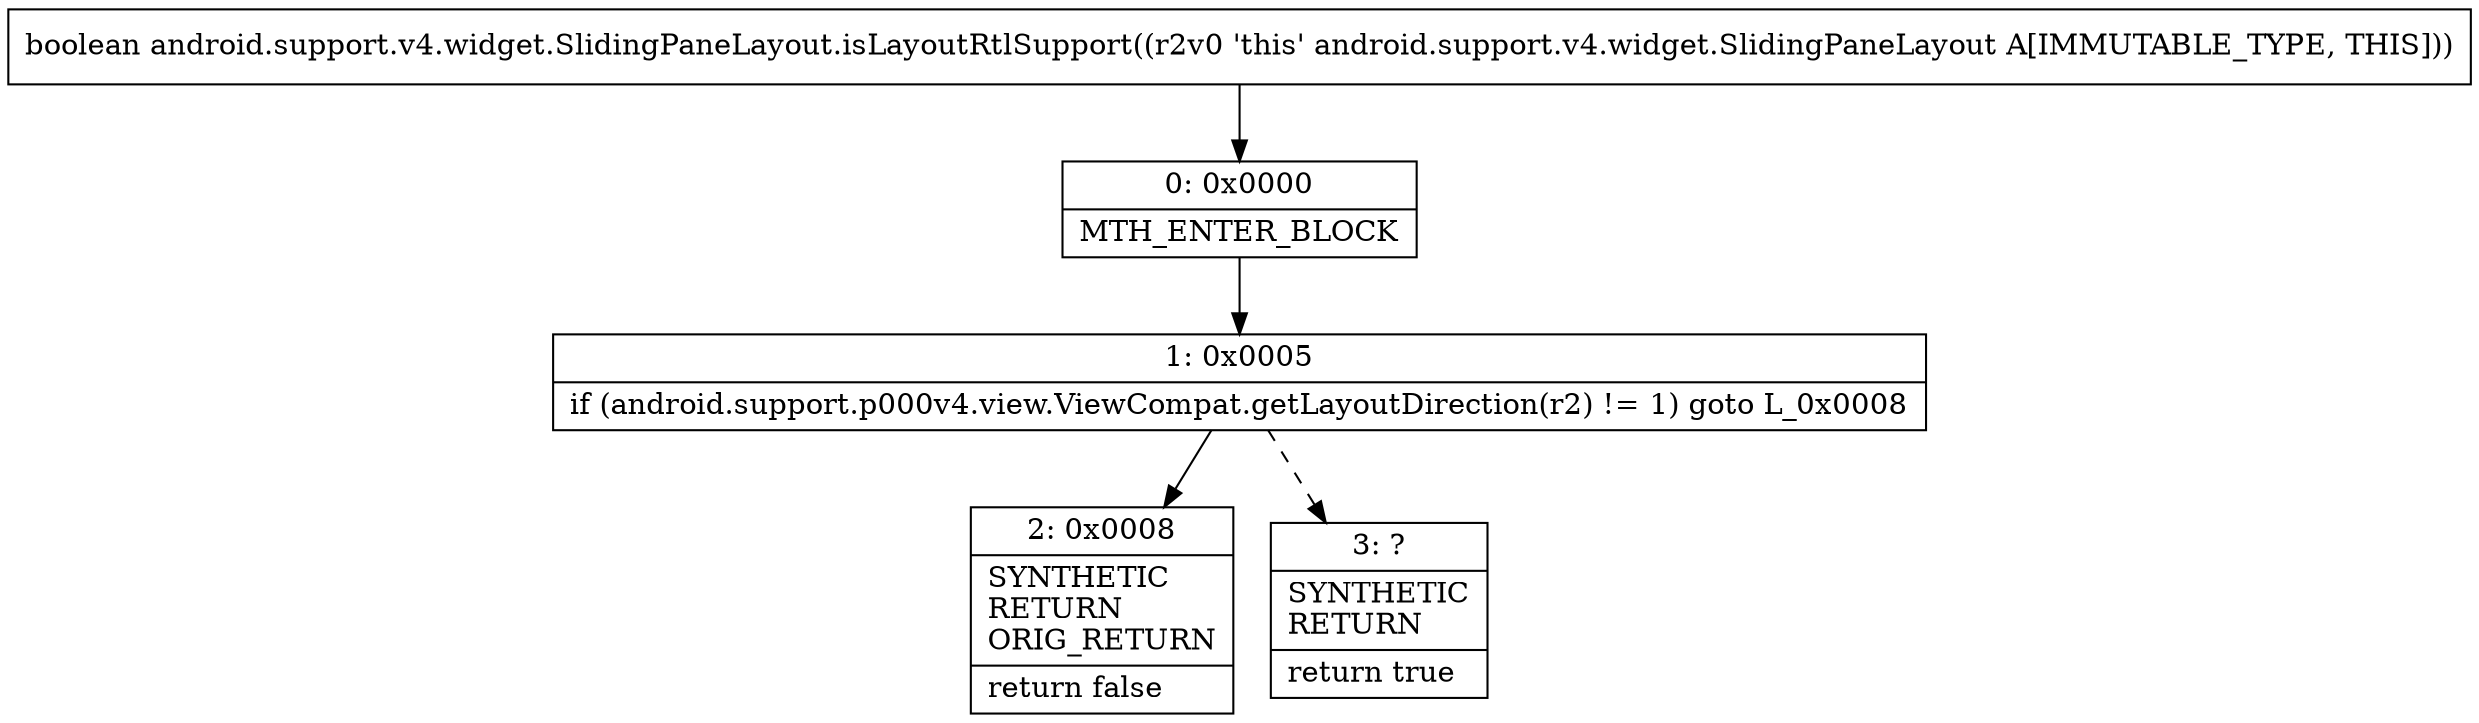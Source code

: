 digraph "CFG forandroid.support.v4.widget.SlidingPaneLayout.isLayoutRtlSupport()Z" {
Node_0 [shape=record,label="{0\:\ 0x0000|MTH_ENTER_BLOCK\l}"];
Node_1 [shape=record,label="{1\:\ 0x0005|if (android.support.p000v4.view.ViewCompat.getLayoutDirection(r2) != 1) goto L_0x0008\l}"];
Node_2 [shape=record,label="{2\:\ 0x0008|SYNTHETIC\lRETURN\lORIG_RETURN\l|return false\l}"];
Node_3 [shape=record,label="{3\:\ ?|SYNTHETIC\lRETURN\l|return true\l}"];
MethodNode[shape=record,label="{boolean android.support.v4.widget.SlidingPaneLayout.isLayoutRtlSupport((r2v0 'this' android.support.v4.widget.SlidingPaneLayout A[IMMUTABLE_TYPE, THIS])) }"];
MethodNode -> Node_0;
Node_0 -> Node_1;
Node_1 -> Node_2;
Node_1 -> Node_3[style=dashed];
}

